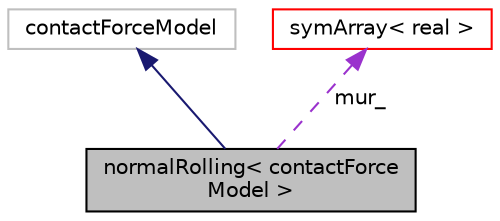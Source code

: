 digraph "normalRolling&lt; contactForceModel &gt;"
{
 // LATEX_PDF_SIZE
  edge [fontname="Helvetica",fontsize="10",labelfontname="Helvetica",labelfontsize="10"];
  node [fontname="Helvetica",fontsize="10",shape=record];
  Node1 [label="normalRolling\< contactForce\lModel \>",height=0.2,width=0.4,color="black", fillcolor="grey75", style="filled", fontcolor="black",tooltip=" "];
  Node2 -> Node1 [dir="back",color="midnightblue",fontsize="10",style="solid",fontname="Helvetica"];
  Node2 [label="contactForceModel",height=0.2,width=0.4,color="grey75", fillcolor="white", style="filled",tooltip=" "];
  Node3 -> Node1 [dir="back",color="darkorchid3",fontsize="10",style="dashed",label=" mur_" ,fontname="Helvetica"];
  Node3 [label="symArray\< real \>",height=0.2,width=0.4,color="red", fillcolor="white", style="filled",URL="$classpFlow_1_1symArray.html",tooltip=" "];
}
